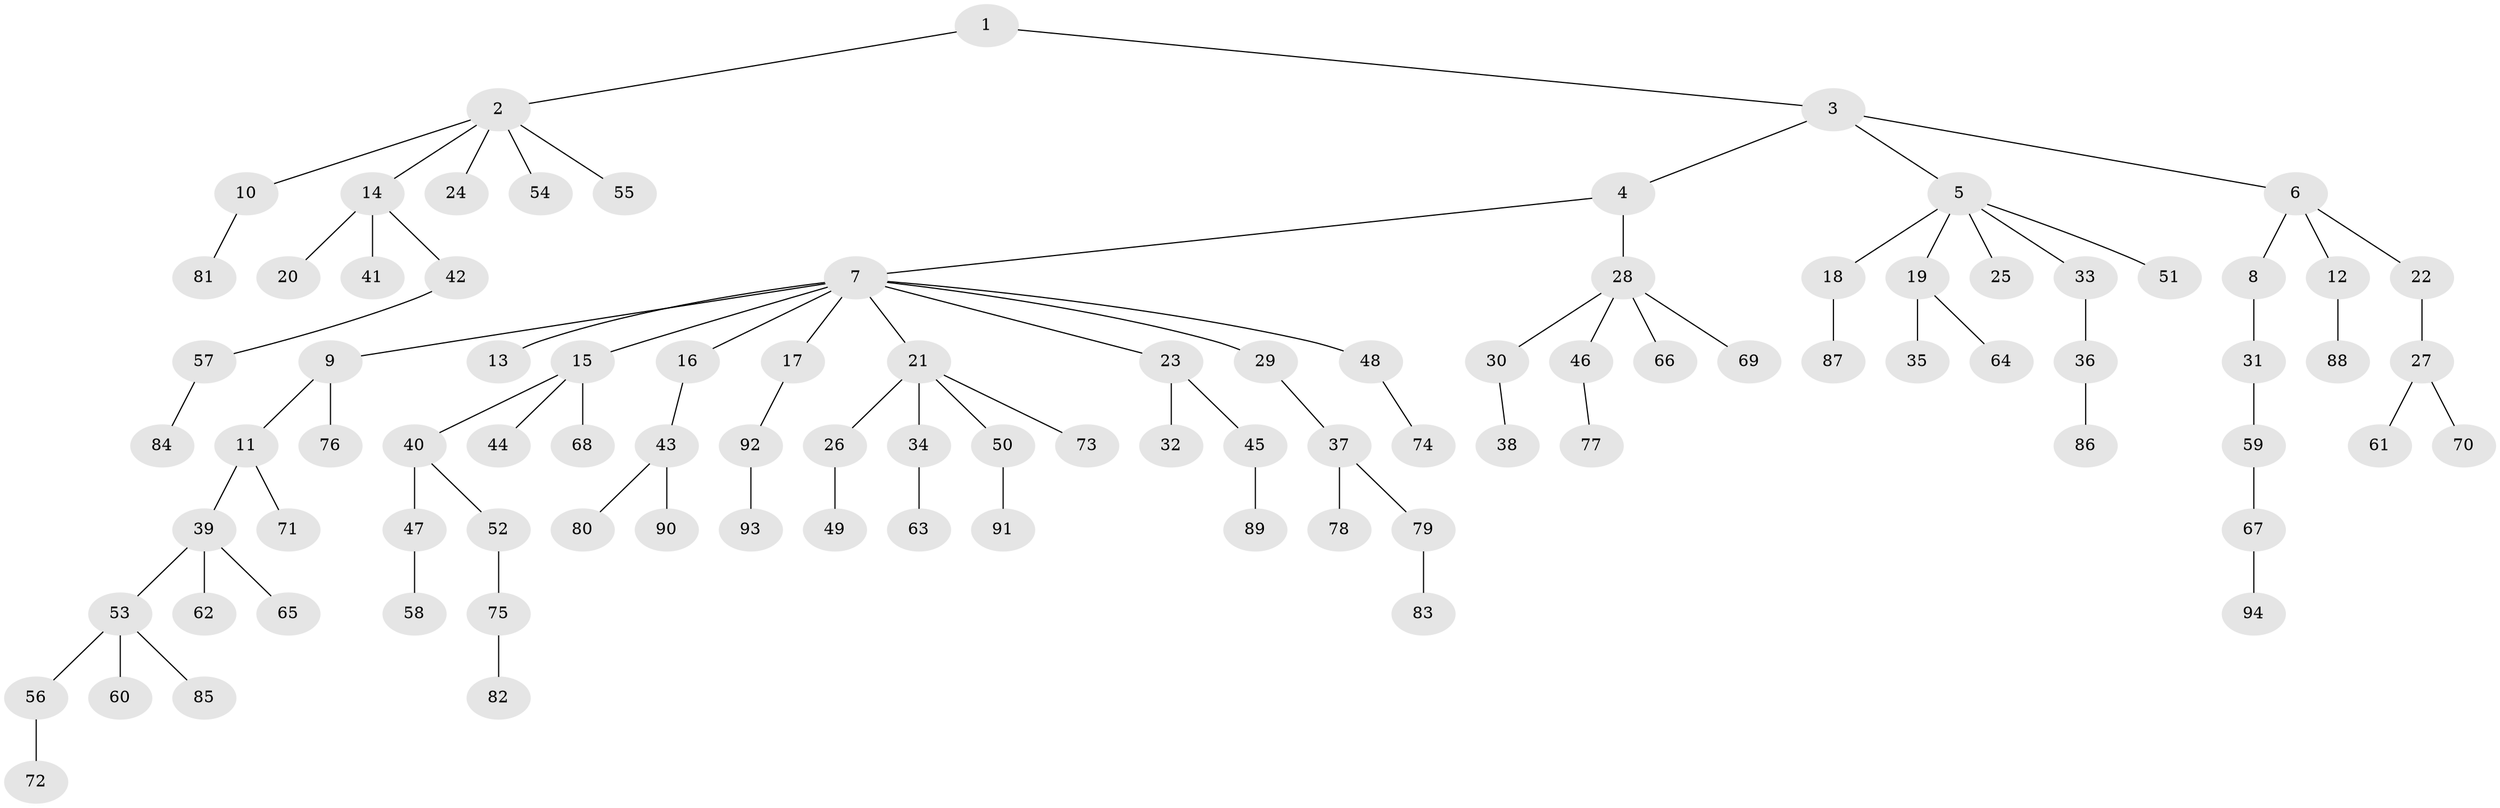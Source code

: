 // coarse degree distribution, {2: 0.2631578947368421, 4: 0.07017543859649122, 3: 0.10526315789473684, 9: 0.017543859649122806, 5: 0.03508771929824561, 1: 0.5087719298245614}
// Generated by graph-tools (version 1.1) at 2025/37/03/04/25 23:37:25]
// undirected, 94 vertices, 93 edges
graph export_dot {
  node [color=gray90,style=filled];
  1;
  2;
  3;
  4;
  5;
  6;
  7;
  8;
  9;
  10;
  11;
  12;
  13;
  14;
  15;
  16;
  17;
  18;
  19;
  20;
  21;
  22;
  23;
  24;
  25;
  26;
  27;
  28;
  29;
  30;
  31;
  32;
  33;
  34;
  35;
  36;
  37;
  38;
  39;
  40;
  41;
  42;
  43;
  44;
  45;
  46;
  47;
  48;
  49;
  50;
  51;
  52;
  53;
  54;
  55;
  56;
  57;
  58;
  59;
  60;
  61;
  62;
  63;
  64;
  65;
  66;
  67;
  68;
  69;
  70;
  71;
  72;
  73;
  74;
  75;
  76;
  77;
  78;
  79;
  80;
  81;
  82;
  83;
  84;
  85;
  86;
  87;
  88;
  89;
  90;
  91;
  92;
  93;
  94;
  1 -- 2;
  1 -- 3;
  2 -- 10;
  2 -- 14;
  2 -- 24;
  2 -- 54;
  2 -- 55;
  3 -- 4;
  3 -- 5;
  3 -- 6;
  4 -- 7;
  4 -- 28;
  5 -- 18;
  5 -- 19;
  5 -- 25;
  5 -- 33;
  5 -- 51;
  6 -- 8;
  6 -- 12;
  6 -- 22;
  7 -- 9;
  7 -- 13;
  7 -- 15;
  7 -- 16;
  7 -- 17;
  7 -- 21;
  7 -- 23;
  7 -- 29;
  7 -- 48;
  8 -- 31;
  9 -- 11;
  9 -- 76;
  10 -- 81;
  11 -- 39;
  11 -- 71;
  12 -- 88;
  14 -- 20;
  14 -- 41;
  14 -- 42;
  15 -- 40;
  15 -- 44;
  15 -- 68;
  16 -- 43;
  17 -- 92;
  18 -- 87;
  19 -- 35;
  19 -- 64;
  21 -- 26;
  21 -- 34;
  21 -- 50;
  21 -- 73;
  22 -- 27;
  23 -- 32;
  23 -- 45;
  26 -- 49;
  27 -- 61;
  27 -- 70;
  28 -- 30;
  28 -- 46;
  28 -- 66;
  28 -- 69;
  29 -- 37;
  30 -- 38;
  31 -- 59;
  33 -- 36;
  34 -- 63;
  36 -- 86;
  37 -- 78;
  37 -- 79;
  39 -- 53;
  39 -- 62;
  39 -- 65;
  40 -- 47;
  40 -- 52;
  42 -- 57;
  43 -- 80;
  43 -- 90;
  45 -- 89;
  46 -- 77;
  47 -- 58;
  48 -- 74;
  50 -- 91;
  52 -- 75;
  53 -- 56;
  53 -- 60;
  53 -- 85;
  56 -- 72;
  57 -- 84;
  59 -- 67;
  67 -- 94;
  75 -- 82;
  79 -- 83;
  92 -- 93;
}

